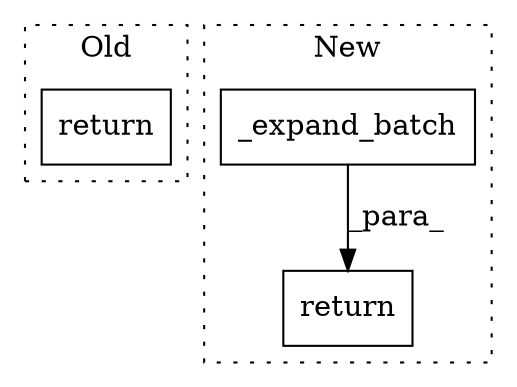 digraph G {
subgraph cluster0 {
1 [label="return" a="41" s="1159" l="7" shape="box"];
label = "Old";
style="dotted";
}
subgraph cluster1 {
2 [label="_expand_batch" a="32" s="1142,1167" l="14,1" shape="box"];
3 [label="return" a="41" s="1112" l="7" shape="box"];
label = "New";
style="dotted";
}
2 -> 3 [label="_para_"];
}